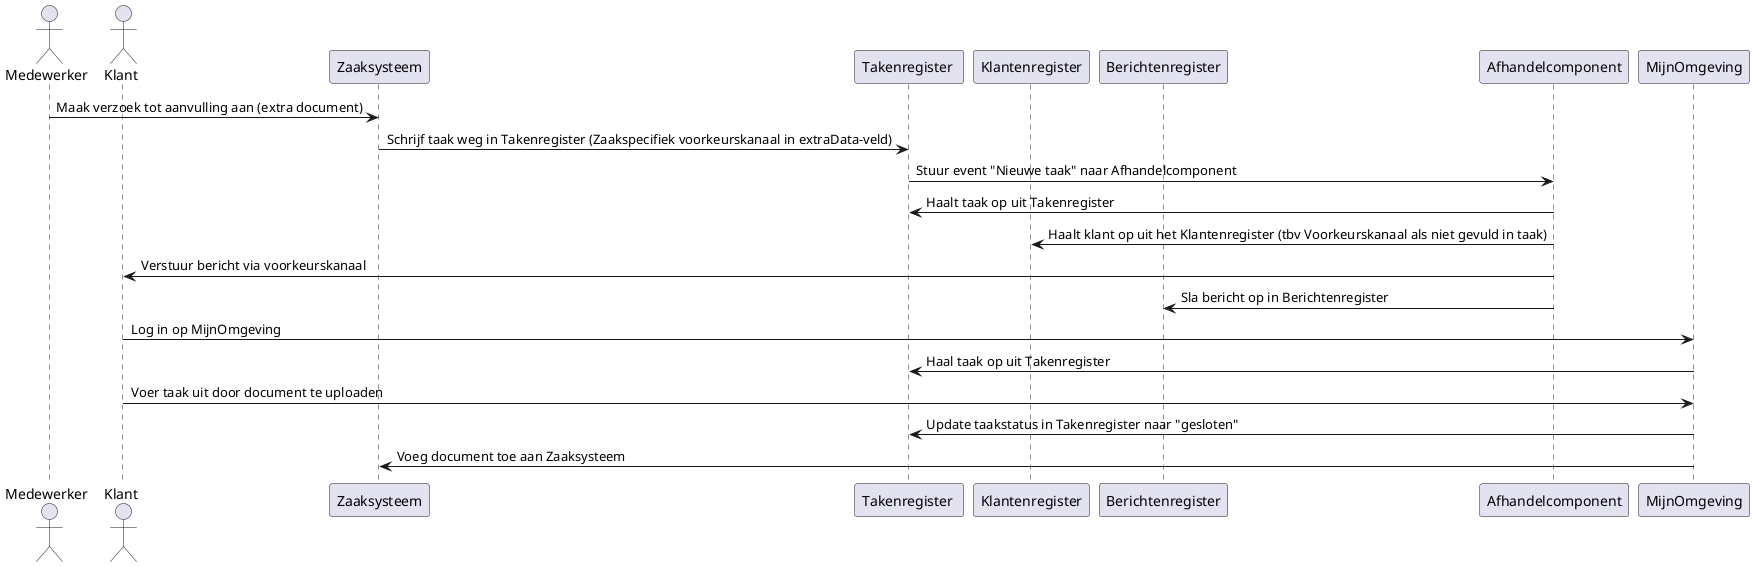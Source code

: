 @startuml
actor Medewerker
actor Klant
participant Zaaksysteem
participant KTB as "Takenregister "
participant Klanten as "Klantenregister"
participant Berichten as "Berichtenregister"
participant "Afhandelcomponent"
participant MijnOmgeving

Medewerker -> Zaaksysteem: Maak verzoek tot aanvulling aan (extra document)
Zaaksysteem -> KTB: Schrijf taak weg in Takenregister (Zaakspecifiek voorkeurskanaal in extraData-veld)
KTB -> "Afhandelcomponent": Stuur event "Nieuwe taak" naar Afhandelcomponent
"Afhandelcomponent" -> KTB: Haalt taak op uit Takenregister 
"Afhandelcomponent" -> Klanten: Haalt klant op uit het Klantenregister (tbv Voorkeurskanaal als niet gevuld in taak)
"Afhandelcomponent" -> Klant: Verstuur bericht via voorkeurskanaal
"Afhandelcomponent" -> Berichten: Sla bericht op in Berichtenregister

Klant -> MijnOmgeving: Log in op MijnOmgeving
MijnOmgeving -> KTB: Haal taak op uit Takenregister
Klant -> MijnOmgeving: Voer taak uit door document te uploaden
MijnOmgeving -> KTB: Update taakstatus in Takenregister naar "gesloten"
MijnOmgeving -> Zaaksysteem: Voeg document toe aan Zaaksysteem
@enduml
